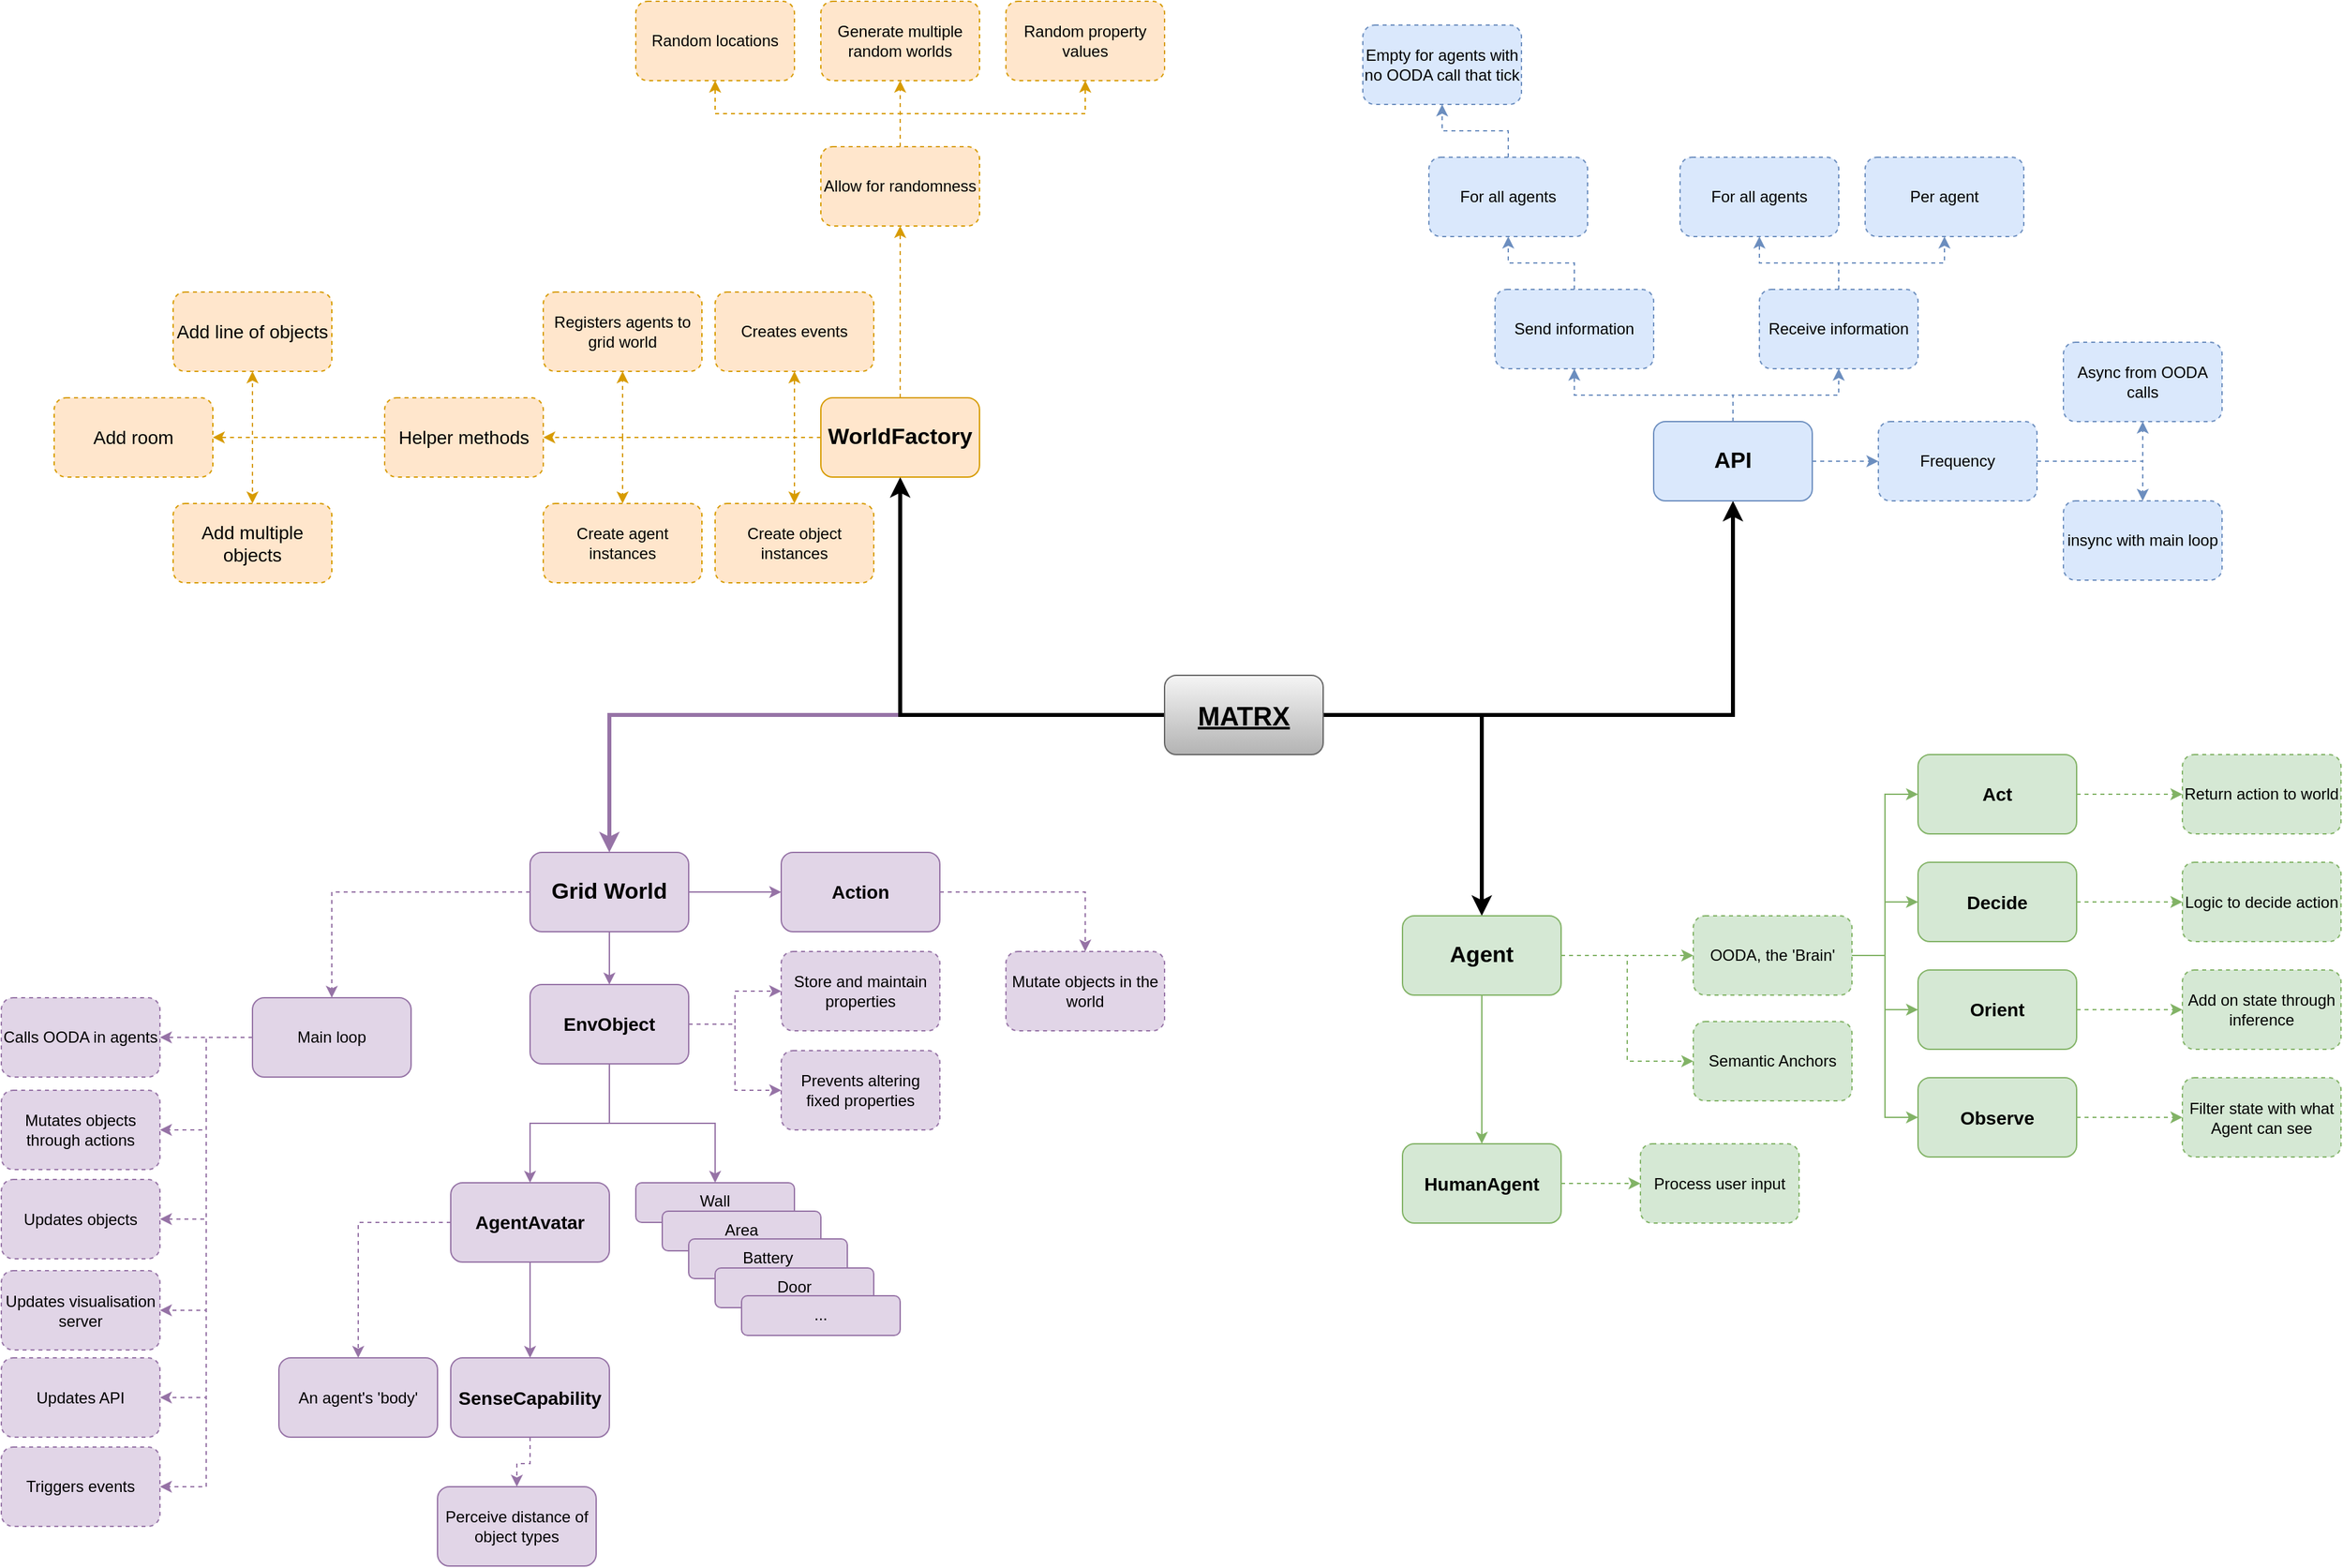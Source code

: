 <mxfile version="10.7.7" type="device"><diagram id="8taYnXCPpmtpU8FPt8AJ" name="Pagina-1"><mxGraphModel dx="3160" dy="2038" grid="1" gridSize="10" guides="1" tooltips="1" connect="1" arrows="1" fold="1" page="1" pageScale="1" pageWidth="1169" pageHeight="827" math="0" shadow="0"><root><mxCell id="0"/><mxCell id="1" parent="0"/><mxCell id="jhpVk-ZRqLZCsKvaLyKO-3" value="" style="edgeStyle=orthogonalEdgeStyle;rounded=0;orthogonalLoop=1;jettySize=auto;html=1;strokeWidth=3;exitX=1;exitY=0.5;exitDx=0;exitDy=0;" edge="1" parent="1" source="jhpVk-ZRqLZCsKvaLyKO-1" target="jhpVk-ZRqLZCsKvaLyKO-2"><mxGeometry relative="1" as="geometry"><mxPoint x="640" y="420" as="sourcePoint"/></mxGeometry></mxCell><mxCell id="jhpVk-ZRqLZCsKvaLyKO-5" value="" style="edgeStyle=orthogonalEdgeStyle;rounded=0;orthogonalLoop=1;jettySize=auto;html=1;fillColor=#d5e8d4;strokeColor=#000000;strokeWidth=3;exitX=1;exitY=0.5;exitDx=0;exitDy=0;" edge="1" parent="1" source="jhpVk-ZRqLZCsKvaLyKO-1" target="jhpVk-ZRqLZCsKvaLyKO-4"><mxGeometry relative="1" as="geometry"><mxPoint x="640" y="420" as="sourcePoint"/></mxGeometry></mxCell><mxCell id="jhpVk-ZRqLZCsKvaLyKO-7" value="" style="edgeStyle=orthogonalEdgeStyle;rounded=0;orthogonalLoop=1;jettySize=auto;html=1;strokeWidth=3;fillColor=#e1d5e7;strokeColor=#9673a6;" edge="1" parent="1" source="jhpVk-ZRqLZCsKvaLyKO-1" target="jhpVk-ZRqLZCsKvaLyKO-6"><mxGeometry relative="1" as="geometry"/></mxCell><mxCell id="jhpVk-ZRqLZCsKvaLyKO-9" value="" style="edgeStyle=orthogonalEdgeStyle;rounded=0;orthogonalLoop=1;jettySize=auto;html=1;strokeColor=#000000;strokeWidth=3;" edge="1" parent="1" source="jhpVk-ZRqLZCsKvaLyKO-1" target="jhpVk-ZRqLZCsKvaLyKO-8"><mxGeometry relative="1" as="geometry"/></mxCell><mxCell id="jhpVk-ZRqLZCsKvaLyKO-1" value="MATRX" style="rounded=1;whiteSpace=wrap;html=1;fillColor=#f5f5f5;strokeColor=#666666;fontStyle=5;fontSize=20;gradientColor=#b3b3b3;" vertex="1" parent="1"><mxGeometry x="490" y="390" width="120" height="60" as="geometry"/></mxCell><mxCell id="jhpVk-ZRqLZCsKvaLyKO-87" value="" style="edgeStyle=orthogonalEdgeStyle;rounded=0;orthogonalLoop=1;jettySize=auto;html=1;dashed=1;strokeColor=#d79b00;fillColor=#ffe6cc;" edge="1" parent="1" source="jhpVk-ZRqLZCsKvaLyKO-8" target="jhpVk-ZRqLZCsKvaLyKO-86"><mxGeometry relative="1" as="geometry"/></mxCell><mxCell id="jhpVk-ZRqLZCsKvaLyKO-103" value="" style="edgeStyle=orthogonalEdgeStyle;rounded=0;orthogonalLoop=1;jettySize=auto;html=1;dashed=1;strokeColor=#d79b00;exitX=0;exitY=0.5;exitDx=0;exitDy=0;fillColor=#ffe6cc;" edge="1" parent="1" source="jhpVk-ZRqLZCsKvaLyKO-8" target="jhpVk-ZRqLZCsKvaLyKO-102"><mxGeometry relative="1" as="geometry"/></mxCell><mxCell id="jhpVk-ZRqLZCsKvaLyKO-105" value="" style="edgeStyle=orthogonalEdgeStyle;rounded=0;orthogonalLoop=1;jettySize=auto;html=1;dashed=1;strokeColor=#d79b00;exitX=0;exitY=0.5;exitDx=0;exitDy=0;entryX=0.5;entryY=1;entryDx=0;entryDy=0;fillColor=#ffe6cc;" edge="1" parent="1" source="jhpVk-ZRqLZCsKvaLyKO-8" target="jhpVk-ZRqLZCsKvaLyKO-104"><mxGeometry relative="1" as="geometry"><mxPoint x="140" y="180" as="targetPoint"/></mxGeometry></mxCell><mxCell id="jhpVk-ZRqLZCsKvaLyKO-107" value="" style="edgeStyle=orthogonalEdgeStyle;rounded=0;orthogonalLoop=1;jettySize=auto;html=1;dashed=1;strokeColor=#d79b00;fillColor=#ffe6cc;" edge="1" parent="1" source="jhpVk-ZRqLZCsKvaLyKO-8" target="jhpVk-ZRqLZCsKvaLyKO-106"><mxGeometry relative="1" as="geometry"/></mxCell><mxCell id="jhpVk-ZRqLZCsKvaLyKO-115" value="" style="edgeStyle=orthogonalEdgeStyle;rounded=0;orthogonalLoop=1;jettySize=auto;html=1;dashed=1;strokeColor=#d79b00;fontSize=12;fillColor=#ffe6cc;" edge="1" parent="1" source="jhpVk-ZRqLZCsKvaLyKO-8" target="jhpVk-ZRqLZCsKvaLyKO-114"><mxGeometry relative="1" as="geometry"/></mxCell><mxCell id="jhpVk-ZRqLZCsKvaLyKO-123" value="" style="edgeStyle=orthogonalEdgeStyle;rounded=0;orthogonalLoop=1;jettySize=auto;html=1;dashed=1;strokeColor=#d79b00;fontSize=14;fillColor=#ffe6cc;" edge="1" parent="1" source="jhpVk-ZRqLZCsKvaLyKO-8" target="jhpVk-ZRqLZCsKvaLyKO-122"><mxGeometry relative="1" as="geometry"/></mxCell><mxCell id="jhpVk-ZRqLZCsKvaLyKO-8" value="WorldFactory" style="rounded=1;whiteSpace=wrap;html=1;fillColor=#ffe6cc;strokeColor=#d79b00;fontSize=17;fontStyle=1" vertex="1" parent="1"><mxGeometry x="230" y="180" width="120" height="60" as="geometry"/></mxCell><mxCell id="jhpVk-ZRqLZCsKvaLyKO-125" value="" style="edgeStyle=orthogonalEdgeStyle;rounded=0;orthogonalLoop=1;jettySize=auto;html=1;dashed=1;strokeColor=#d79b00;fontSize=12;exitX=0.5;exitY=0;exitDx=0;exitDy=0;fillColor=#ffe6cc;" edge="1" parent="1" source="jhpVk-ZRqLZCsKvaLyKO-122" target="jhpVk-ZRqLZCsKvaLyKO-124"><mxGeometry relative="1" as="geometry"><mxPoint x="329.833" y="410" as="sourcePoint"/></mxGeometry></mxCell><mxCell id="jhpVk-ZRqLZCsKvaLyKO-127" value="" style="edgeStyle=orthogonalEdgeStyle;rounded=0;orthogonalLoop=1;jettySize=auto;html=1;dashed=1;strokeColor=#d79b00;fontSize=12;exitX=0.5;exitY=0;exitDx=0;exitDy=0;fillColor=#ffe6cc;" edge="1" parent="1" source="jhpVk-ZRqLZCsKvaLyKO-122" target="jhpVk-ZRqLZCsKvaLyKO-126"><mxGeometry relative="1" as="geometry"><mxPoint x="329.833" y="410.167" as="sourcePoint"/></mxGeometry></mxCell><mxCell id="jhpVk-ZRqLZCsKvaLyKO-129" value="" style="edgeStyle=orthogonalEdgeStyle;rounded=0;orthogonalLoop=1;jettySize=auto;html=1;dashed=1;strokeColor=#d79b00;fontSize=12;exitX=0.5;exitY=0;exitDx=0;exitDy=0;fillColor=#ffe6cc;" edge="1" parent="1" source="jhpVk-ZRqLZCsKvaLyKO-122" target="jhpVk-ZRqLZCsKvaLyKO-128"><mxGeometry relative="1" as="geometry"><mxPoint x="329.833" y="410" as="sourcePoint"/></mxGeometry></mxCell><mxCell id="jhpVk-ZRqLZCsKvaLyKO-122" value="Allow for randomness" style="rounded=1;whiteSpace=wrap;html=1;fillColor=#ffe6cc;strokeColor=#d79b00;fontSize=12;fontStyle=0;dashed=1;" vertex="1" parent="1"><mxGeometry x="230" y="-10" width="120" height="60" as="geometry"/></mxCell><mxCell id="jhpVk-ZRqLZCsKvaLyKO-128" value="Generate multiple random worlds" style="rounded=1;whiteSpace=wrap;html=1;fillColor=#ffe6cc;strokeColor=#d79b00;fontSize=12;fontStyle=0;dashed=1;" vertex="1" parent="1"><mxGeometry x="230" y="-120" width="120" height="60" as="geometry"/></mxCell><mxCell id="jhpVk-ZRqLZCsKvaLyKO-126" value="Random locations" style="rounded=1;whiteSpace=wrap;html=1;fillColor=#ffe6cc;strokeColor=#d79b00;fontSize=12;fontStyle=0;dashed=1;" vertex="1" parent="1"><mxGeometry x="90" y="-120" width="120" height="60" as="geometry"/></mxCell><mxCell id="jhpVk-ZRqLZCsKvaLyKO-124" value="Random property values" style="rounded=1;whiteSpace=wrap;html=1;fillColor=#ffe6cc;strokeColor=#d79b00;fontSize=12;fontStyle=0;dashed=1;" vertex="1" parent="1"><mxGeometry x="370" y="-120" width="120" height="60" as="geometry"/></mxCell><mxCell id="jhpVk-ZRqLZCsKvaLyKO-117" value="" style="edgeStyle=orthogonalEdgeStyle;rounded=0;orthogonalLoop=1;jettySize=auto;html=1;dashed=1;strokeColor=#d79b00;fontSize=14;fillColor=#ffe6cc;" edge="1" parent="1" source="jhpVk-ZRqLZCsKvaLyKO-114" target="jhpVk-ZRqLZCsKvaLyKO-116"><mxGeometry relative="1" as="geometry"/></mxCell><mxCell id="jhpVk-ZRqLZCsKvaLyKO-119" value="" style="edgeStyle=orthogonalEdgeStyle;rounded=0;orthogonalLoop=1;jettySize=auto;html=1;dashed=1;strokeColor=#d79b00;fontSize=14;fillColor=#ffe6cc;" edge="1" parent="1" source="jhpVk-ZRqLZCsKvaLyKO-114" target="jhpVk-ZRqLZCsKvaLyKO-118"><mxGeometry relative="1" as="geometry"/></mxCell><mxCell id="jhpVk-ZRqLZCsKvaLyKO-121" value="" style="edgeStyle=orthogonalEdgeStyle;rounded=0;orthogonalLoop=1;jettySize=auto;html=1;dashed=1;strokeColor=#d79b00;fontSize=14;fillColor=#ffe6cc;" edge="1" parent="1" source="jhpVk-ZRqLZCsKvaLyKO-114" target="jhpVk-ZRqLZCsKvaLyKO-120"><mxGeometry relative="1" as="geometry"/></mxCell><mxCell id="jhpVk-ZRqLZCsKvaLyKO-114" value="Helper methods" style="rounded=1;whiteSpace=wrap;html=1;fillColor=#ffe6cc;strokeColor=#d79b00;fontSize=14;fontStyle=0;dashed=1;" vertex="1" parent="1"><mxGeometry x="-100" y="180" width="120" height="60" as="geometry"/></mxCell><mxCell id="jhpVk-ZRqLZCsKvaLyKO-120" value="Add line of objects" style="rounded=1;whiteSpace=wrap;html=1;fillColor=#ffe6cc;strokeColor=#d79b00;fontSize=14;fontStyle=0;dashed=1;" vertex="1" parent="1"><mxGeometry x="-260" y="100" width="120" height="60" as="geometry"/></mxCell><mxCell id="jhpVk-ZRqLZCsKvaLyKO-118" value="Add multiple objects" style="rounded=1;whiteSpace=wrap;html=1;fillColor=#ffe6cc;strokeColor=#d79b00;fontSize=14;fontStyle=0;dashed=1;" vertex="1" parent="1"><mxGeometry x="-260" y="260" width="120" height="60" as="geometry"/></mxCell><mxCell id="jhpVk-ZRqLZCsKvaLyKO-116" value="Add room" style="rounded=1;whiteSpace=wrap;html=1;fillColor=#ffe6cc;strokeColor=#d79b00;fontSize=14;fontStyle=0;dashed=1;" vertex="1" parent="1"><mxGeometry x="-350" y="180" width="120" height="60" as="geometry"/></mxCell><mxCell id="jhpVk-ZRqLZCsKvaLyKO-106" value="Registers agents to grid world" style="rounded=1;whiteSpace=wrap;html=1;fillColor=#ffe6cc;strokeColor=#d79b00;dashed=1;" vertex="1" parent="1"><mxGeometry x="20" y="100" width="120" height="60" as="geometry"/></mxCell><mxCell id="jhpVk-ZRqLZCsKvaLyKO-104" value="Creates events" style="rounded=1;whiteSpace=wrap;html=1;fillColor=#ffe6cc;strokeColor=#d79b00;dashed=1;" vertex="1" parent="1"><mxGeometry x="150" y="100" width="120" height="60" as="geometry"/></mxCell><mxCell id="jhpVk-ZRqLZCsKvaLyKO-102" value="Create object instances" style="rounded=1;whiteSpace=wrap;html=1;fillColor=#ffe6cc;strokeColor=#d79b00;dashed=1;" vertex="1" parent="1"><mxGeometry x="150" y="260" width="120" height="60" as="geometry"/></mxCell><mxCell id="jhpVk-ZRqLZCsKvaLyKO-86" value="Create agent instances" style="rounded=1;whiteSpace=wrap;html=1;fillColor=#ffe6cc;strokeColor=#d79b00;dashed=1;" vertex="1" parent="1"><mxGeometry x="20" y="260" width="120" height="60" as="geometry"/></mxCell><mxCell id="jhpVk-ZRqLZCsKvaLyKO-59" value="" style="edgeStyle=orthogonalEdgeStyle;rounded=0;orthogonalLoop=1;jettySize=auto;html=1;fillColor=#e1d5e7;strokeColor=#9673a6;" edge="1" parent="1" source="jhpVk-ZRqLZCsKvaLyKO-6" target="jhpVk-ZRqLZCsKvaLyKO-58"><mxGeometry relative="1" as="geometry"/></mxCell><mxCell id="jhpVk-ZRqLZCsKvaLyKO-61" value="" style="edgeStyle=orthogonalEdgeStyle;rounded=0;orthogonalLoop=1;jettySize=auto;html=1;strokeColor=#9673a6;fillColor=#e1d5e7;" edge="1" parent="1" source="jhpVk-ZRqLZCsKvaLyKO-6" target="jhpVk-ZRqLZCsKvaLyKO-60"><mxGeometry relative="1" as="geometry"/></mxCell><mxCell id="jhpVk-ZRqLZCsKvaLyKO-89" value="" style="edgeStyle=orthogonalEdgeStyle;rounded=0;orthogonalLoop=1;jettySize=auto;html=1;dashed=1;strokeColor=#9673a6;fillColor=#e1d5e7;" edge="1" parent="1" source="jhpVk-ZRqLZCsKvaLyKO-6" target="jhpVk-ZRqLZCsKvaLyKO-88"><mxGeometry relative="1" as="geometry"/></mxCell><mxCell id="jhpVk-ZRqLZCsKvaLyKO-6" value="Grid World" style="rounded=1;whiteSpace=wrap;html=1;fillColor=#e1d5e7;strokeColor=#9673a6;fontSize=17;fontStyle=1" vertex="1" parent="1"><mxGeometry x="10" y="524" width="120" height="60" as="geometry"/></mxCell><mxCell id="jhpVk-ZRqLZCsKvaLyKO-93" value="" style="edgeStyle=orthogonalEdgeStyle;rounded=0;orthogonalLoop=1;jettySize=auto;html=1;dashed=1;strokeColor=#9673a6;entryX=1;entryY=0.5;entryDx=0;entryDy=0;fillColor=#e1d5e7;" edge="1" parent="1" source="jhpVk-ZRqLZCsKvaLyKO-88" target="jhpVk-ZRqLZCsKvaLyKO-92"><mxGeometry relative="1" as="geometry"/></mxCell><mxCell id="jhpVk-ZRqLZCsKvaLyKO-95" value="" style="edgeStyle=orthogonalEdgeStyle;rounded=0;orthogonalLoop=1;jettySize=auto;html=1;dashed=1;strokeColor=#9673a6;fillColor=#e1d5e7;" edge="1" parent="1" source="jhpVk-ZRqLZCsKvaLyKO-88" target="jhpVk-ZRqLZCsKvaLyKO-94"><mxGeometry relative="1" as="geometry"/></mxCell><mxCell id="jhpVk-ZRqLZCsKvaLyKO-97" value="" style="edgeStyle=orthogonalEdgeStyle;rounded=0;orthogonalLoop=1;jettySize=auto;html=1;dashed=1;strokeColor=#9673a6;entryX=1;entryY=0.5;entryDx=0;entryDy=0;fillColor=#e1d5e7;" edge="1" parent="1" source="jhpVk-ZRqLZCsKvaLyKO-88" target="jhpVk-ZRqLZCsKvaLyKO-96"><mxGeometry relative="1" as="geometry"/></mxCell><mxCell id="jhpVk-ZRqLZCsKvaLyKO-99" value="" style="edgeStyle=orthogonalEdgeStyle;rounded=0;orthogonalLoop=1;jettySize=auto;html=1;dashed=1;strokeColor=#9673a6;entryX=1;entryY=0.5;entryDx=0;entryDy=0;fillColor=#e1d5e7;" edge="1" parent="1" source="jhpVk-ZRqLZCsKvaLyKO-88" target="jhpVk-ZRqLZCsKvaLyKO-98"><mxGeometry relative="1" as="geometry"/></mxCell><mxCell id="jhpVk-ZRqLZCsKvaLyKO-101" value="" style="edgeStyle=orthogonalEdgeStyle;rounded=0;orthogonalLoop=1;jettySize=auto;html=1;dashed=1;strokeColor=#9673a6;entryX=1;entryY=0.5;entryDx=0;entryDy=0;fillColor=#e1d5e7;" edge="1" parent="1" source="jhpVk-ZRqLZCsKvaLyKO-88" target="jhpVk-ZRqLZCsKvaLyKO-100"><mxGeometry relative="1" as="geometry"/></mxCell><mxCell id="jhpVk-ZRqLZCsKvaLyKO-109" value="" style="edgeStyle=orthogonalEdgeStyle;rounded=0;orthogonalLoop=1;jettySize=auto;html=1;dashed=1;strokeColor=#9673a6;entryX=1;entryY=0.5;entryDx=0;entryDy=0;fillColor=#e1d5e7;" edge="1" parent="1" source="jhpVk-ZRqLZCsKvaLyKO-88" target="jhpVk-ZRqLZCsKvaLyKO-108"><mxGeometry relative="1" as="geometry"/></mxCell><mxCell id="jhpVk-ZRqLZCsKvaLyKO-88" value="Main loop" style="rounded=1;whiteSpace=wrap;html=1;fillColor=#e1d5e7;strokeColor=#9673a6;" vertex="1" parent="1"><mxGeometry x="-200" y="634" width="120" height="60" as="geometry"/></mxCell><mxCell id="jhpVk-ZRqLZCsKvaLyKO-108" value="Triggers events" style="rounded=1;whiteSpace=wrap;html=1;fillColor=#e1d5e7;strokeColor=#9673a6;dashed=1;" vertex="1" parent="1"><mxGeometry x="-390" y="974" width="120" height="60" as="geometry"/></mxCell><mxCell id="jhpVk-ZRqLZCsKvaLyKO-100" value="Mutates objects through actions" style="rounded=1;whiteSpace=wrap;html=1;fillColor=#e1d5e7;strokeColor=#9673a6;dashed=1;" vertex="1" parent="1"><mxGeometry x="-390" y="704" width="120" height="60" as="geometry"/></mxCell><mxCell id="jhpVk-ZRqLZCsKvaLyKO-98" value="Updates objects" style="rounded=1;whiteSpace=wrap;html=1;fillColor=#e1d5e7;strokeColor=#9673a6;dashed=1;" vertex="1" parent="1"><mxGeometry x="-390" y="771.5" width="120" height="60" as="geometry"/></mxCell><mxCell id="jhpVk-ZRqLZCsKvaLyKO-96" value="Updates visualisation server" style="rounded=1;whiteSpace=wrap;html=1;fillColor=#e1d5e7;strokeColor=#9673a6;dashed=1;" vertex="1" parent="1"><mxGeometry x="-390" y="840.5" width="120" height="60" as="geometry"/></mxCell><mxCell id="jhpVk-ZRqLZCsKvaLyKO-94" value="Calls OODA in agents" style="rounded=1;whiteSpace=wrap;html=1;fillColor=#e1d5e7;strokeColor=#9673a6;dashed=1;" vertex="1" parent="1"><mxGeometry x="-390" y="634" width="120" height="60" as="geometry"/></mxCell><mxCell id="jhpVk-ZRqLZCsKvaLyKO-92" value="Updates API" style="rounded=1;whiteSpace=wrap;html=1;fillColor=#e1d5e7;strokeColor=#9673a6;dashed=1;" vertex="1" parent="1"><mxGeometry x="-390" y="906.5" width="120" height="60" as="geometry"/></mxCell><mxCell id="jhpVk-ZRqLZCsKvaLyKO-65" value="" style="edgeStyle=orthogonalEdgeStyle;rounded=0;orthogonalLoop=1;jettySize=auto;html=1;strokeColor=#9673a6;fillColor=#e1d5e7;" edge="1" parent="1" source="jhpVk-ZRqLZCsKvaLyKO-60" target="jhpVk-ZRqLZCsKvaLyKO-64"><mxGeometry relative="1" as="geometry"/></mxCell><mxCell id="jhpVk-ZRqLZCsKvaLyKO-67" value="" style="edgeStyle=orthogonalEdgeStyle;rounded=0;orthogonalLoop=1;jettySize=auto;html=1;strokeColor=#9673a6;fillColor=#e1d5e7;" edge="1" parent="1" source="jhpVk-ZRqLZCsKvaLyKO-60" target="jhpVk-ZRqLZCsKvaLyKO-66"><mxGeometry relative="1" as="geometry"/></mxCell><mxCell id="jhpVk-ZRqLZCsKvaLyKO-78" value="" style="edgeStyle=orthogonalEdgeStyle;rounded=0;orthogonalLoop=1;jettySize=auto;html=1;strokeColor=#9673a6;dashed=1;entryX=0;entryY=0.5;entryDx=0;entryDy=0;fillColor=#e1d5e7;" edge="1" parent="1" source="jhpVk-ZRqLZCsKvaLyKO-60" target="jhpVk-ZRqLZCsKvaLyKO-77"><mxGeometry relative="1" as="geometry"/></mxCell><mxCell id="jhpVk-ZRqLZCsKvaLyKO-80" value="" style="edgeStyle=orthogonalEdgeStyle;rounded=0;orthogonalLoop=1;jettySize=auto;html=1;strokeColor=#9673a6;dashed=1;fillColor=#e1d5e7;" edge="1" parent="1" source="jhpVk-ZRqLZCsKvaLyKO-60" target="jhpVk-ZRqLZCsKvaLyKO-79"><mxGeometry relative="1" as="geometry"/></mxCell><mxCell id="jhpVk-ZRqLZCsKvaLyKO-60" value="EnvObject" style="rounded=1;whiteSpace=wrap;html=1;fillColor=#e1d5e7;strokeColor=#9673a6;fontStyle=1;fontSize=14;" vertex="1" parent="1"><mxGeometry x="10" y="624" width="120" height="60" as="geometry"/></mxCell><mxCell id="jhpVk-ZRqLZCsKvaLyKO-79" value="Store and maintain properties" style="rounded=1;whiteSpace=wrap;html=1;fillColor=#e1d5e7;strokeColor=#9673a6;dashed=1;" vertex="1" parent="1"><mxGeometry x="200" y="599" width="120" height="60" as="geometry"/></mxCell><mxCell id="jhpVk-ZRqLZCsKvaLyKO-77" value="Prevents altering fixed properties" style="rounded=1;whiteSpace=wrap;html=1;fillColor=#e1d5e7;strokeColor=#9673a6;dashed=1;" vertex="1" parent="1"><mxGeometry x="200" y="674" width="120" height="60" as="geometry"/></mxCell><mxCell id="jhpVk-ZRqLZCsKvaLyKO-75" value="" style="edgeStyle=orthogonalEdgeStyle;rounded=0;orthogonalLoop=1;jettySize=auto;html=1;strokeColor=#9673a6;dashed=1;fillColor=#e1d5e7;exitX=0;exitY=0.5;exitDx=0;exitDy=0;" edge="1" parent="1" source="jhpVk-ZRqLZCsKvaLyKO-64" target="jhpVk-ZRqLZCsKvaLyKO-74"><mxGeometry relative="1" as="geometry"/></mxCell><mxCell id="jhpVk-ZRqLZCsKvaLyKO-64" value="AgentAvatar" style="rounded=1;whiteSpace=wrap;html=1;fillColor=#e1d5e7;strokeColor=#9673a6;fontStyle=1;fontSize=14;" vertex="1" parent="1"><mxGeometry x="-50" y="774" width="120" height="60" as="geometry"/></mxCell><mxCell id="jhpVk-ZRqLZCsKvaLyKO-74" value="An agent's 'body'" style="rounded=1;whiteSpace=wrap;html=1;fillColor=#e1d5e7;strokeColor=#9673a6;" vertex="1" parent="1"><mxGeometry x="-180" y="906.5" width="120" height="60" as="geometry"/></mxCell><mxCell id="jhpVk-ZRqLZCsKvaLyKO-91" value="" style="edgeStyle=orthogonalEdgeStyle;rounded=0;orthogonalLoop=1;jettySize=auto;html=1;dashed=1;strokeColor=#9673a6;fillColor=#e1d5e7;" edge="1" parent="1" source="jhpVk-ZRqLZCsKvaLyKO-58" target="jhpVk-ZRqLZCsKvaLyKO-90"><mxGeometry relative="1" as="geometry"/></mxCell><mxCell id="jhpVk-ZRqLZCsKvaLyKO-58" value="Action" style="rounded=1;whiteSpace=wrap;html=1;fillColor=#e1d5e7;strokeColor=#9673a6;fontStyle=1;fontSize=14;" vertex="1" parent="1"><mxGeometry x="200" y="524" width="120" height="60" as="geometry"/></mxCell><mxCell id="jhpVk-ZRqLZCsKvaLyKO-90" value="Mutate objects in the world" style="rounded=1;whiteSpace=wrap;html=1;fillColor=#e1d5e7;strokeColor=#9673a6;dashed=1;" vertex="1" parent="1"><mxGeometry x="370" y="599" width="120" height="60" as="geometry"/></mxCell><mxCell id="jhpVk-ZRqLZCsKvaLyKO-27" value="" style="edgeStyle=orthogonalEdgeStyle;rounded=0;orthogonalLoop=1;jettySize=auto;html=1;fillColor=#d5e8d4;strokeColor=#82b366;" edge="1" parent="1" source="jhpVk-ZRqLZCsKvaLyKO-4" target="jhpVk-ZRqLZCsKvaLyKO-26"><mxGeometry relative="1" as="geometry"/></mxCell><mxCell id="jhpVk-ZRqLZCsKvaLyKO-29" value="" style="edgeStyle=orthogonalEdgeStyle;rounded=0;orthogonalLoop=1;jettySize=auto;html=1;fillColor=#d5e8d4;strokeColor=#82b366;dashed=1;entryX=0;entryY=0.5;entryDx=0;entryDy=0;" edge="1" parent="1" source="jhpVk-ZRqLZCsKvaLyKO-4" target="jhpVk-ZRqLZCsKvaLyKO-32"><mxGeometry relative="1" as="geometry"><mxPoint x="610" y="752" as="targetPoint"/></mxGeometry></mxCell><mxCell id="jhpVk-ZRqLZCsKvaLyKO-52" value="" style="edgeStyle=orthogonalEdgeStyle;rounded=0;orthogonalLoop=1;jettySize=auto;html=1;fillColor=#d5e8d4;strokeColor=#82b366;dashed=1;entryX=0;entryY=0.5;entryDx=0;entryDy=0;" edge="1" parent="1" source="jhpVk-ZRqLZCsKvaLyKO-4" target="jhpVk-ZRqLZCsKvaLyKO-51"><mxGeometry relative="1" as="geometry"/></mxCell><mxCell id="jhpVk-ZRqLZCsKvaLyKO-111" value="" style="edgeStyle=orthogonalEdgeStyle;rounded=0;orthogonalLoop=1;jettySize=auto;html=1;strokeColor=#9673a6;fontSize=20;fillColor=#e1d5e7;exitX=0.5;exitY=1;exitDx=0;exitDy=0;" edge="1" parent="1" source="jhpVk-ZRqLZCsKvaLyKO-64" target="jhpVk-ZRqLZCsKvaLyKO-110"><mxGeometry relative="1" as="geometry"/></mxCell><mxCell id="jhpVk-ZRqLZCsKvaLyKO-4" value="Agent" style="rounded=1;whiteSpace=wrap;html=1;fillColor=#d5e8d4;strokeColor=#82b366;fontSize=17;fontStyle=1" vertex="1" parent="1"><mxGeometry x="670" y="572" width="120" height="60" as="geometry"/></mxCell><mxCell id="jhpVk-ZRqLZCsKvaLyKO-113" value="" style="edgeStyle=orthogonalEdgeStyle;rounded=0;orthogonalLoop=1;jettySize=auto;html=1;strokeColor=#9673a6;fontSize=14;fillColor=#e1d5e7;dashed=1;" edge="1" parent="1" source="jhpVk-ZRqLZCsKvaLyKO-110" target="jhpVk-ZRqLZCsKvaLyKO-112"><mxGeometry relative="1" as="geometry"/></mxCell><mxCell id="jhpVk-ZRqLZCsKvaLyKO-110" value="SenseCapability" style="rounded=1;whiteSpace=wrap;html=1;fillColor=#e1d5e7;strokeColor=#9673a6;fontSize=14;fontStyle=1" vertex="1" parent="1"><mxGeometry x="-50" y="906.5" width="120" height="60" as="geometry"/></mxCell><mxCell id="jhpVk-ZRqLZCsKvaLyKO-112" value="Perceive distance of object types" style="rounded=1;whiteSpace=wrap;html=1;fillColor=#e1d5e7;strokeColor=#9673a6;fontSize=12;fontStyle=0" vertex="1" parent="1"><mxGeometry x="-60" y="1004" width="120" height="60" as="geometry"/></mxCell><mxCell id="jhpVk-ZRqLZCsKvaLyKO-51" value="Semantic Anchors" style="rounded=1;whiteSpace=wrap;html=1;fillColor=#d5e8d4;strokeColor=#82b366;dashed=1;" vertex="1" parent="1"><mxGeometry x="890" y="652" width="120" height="60" as="geometry"/></mxCell><mxCell id="jhpVk-ZRqLZCsKvaLyKO-35" value="" style="edgeStyle=orthogonalEdgeStyle;rounded=0;orthogonalLoop=1;jettySize=auto;html=1;fillColor=#d5e8d4;strokeColor=#82b366;entryX=0;entryY=0.5;entryDx=0;entryDy=0;" edge="1" parent="1" source="jhpVk-ZRqLZCsKvaLyKO-32" target="jhpVk-ZRqLZCsKvaLyKO-34"><mxGeometry relative="1" as="geometry"/></mxCell><mxCell id="jhpVk-ZRqLZCsKvaLyKO-37" value="" style="edgeStyle=orthogonalEdgeStyle;rounded=0;orthogonalLoop=1;jettySize=auto;html=1;fillColor=#d5e8d4;strokeColor=#82b366;entryX=0;entryY=0.5;entryDx=0;entryDy=0;" edge="1" parent="1" source="jhpVk-ZRqLZCsKvaLyKO-32" target="jhpVk-ZRqLZCsKvaLyKO-36"><mxGeometry relative="1" as="geometry"/></mxCell><mxCell id="jhpVk-ZRqLZCsKvaLyKO-39" value="" style="edgeStyle=orthogonalEdgeStyle;rounded=0;orthogonalLoop=1;jettySize=auto;html=1;fillColor=#d5e8d4;strokeColor=#82b366;" edge="1" parent="1" source="jhpVk-ZRqLZCsKvaLyKO-32" target="jhpVk-ZRqLZCsKvaLyKO-38"><mxGeometry relative="1" as="geometry"/></mxCell><mxCell id="jhpVk-ZRqLZCsKvaLyKO-41" value="" style="edgeStyle=orthogonalEdgeStyle;rounded=0;orthogonalLoop=1;jettySize=auto;html=1;fillColor=#d5e8d4;strokeColor=#82b366;entryX=0;entryY=0.5;entryDx=0;entryDy=0;" edge="1" parent="1" source="jhpVk-ZRqLZCsKvaLyKO-32" target="jhpVk-ZRqLZCsKvaLyKO-40"><mxGeometry relative="1" as="geometry"/></mxCell><mxCell id="jhpVk-ZRqLZCsKvaLyKO-32" value="OODA, the 'Brain'" style="rounded=1;whiteSpace=wrap;html=1;fillColor=#d5e8d4;strokeColor=#82b366;dashed=1;" vertex="1" parent="1"><mxGeometry x="890" y="572" width="120" height="60" as="geometry"/></mxCell><mxCell id="jhpVk-ZRqLZCsKvaLyKO-49" value="" style="edgeStyle=orthogonalEdgeStyle;rounded=0;orthogonalLoop=1;jettySize=auto;html=1;fillColor=#d5e8d4;strokeColor=#82b366;dashed=1;" edge="1" parent="1" source="jhpVk-ZRqLZCsKvaLyKO-40" target="jhpVk-ZRqLZCsKvaLyKO-48"><mxGeometry relative="1" as="geometry"/></mxCell><mxCell id="jhpVk-ZRqLZCsKvaLyKO-40" value="Act" style="rounded=1;whiteSpace=wrap;html=1;fillColor=#d5e8d4;strokeColor=#82b366;fontStyle=1;fontSize=14;" vertex="1" parent="1"><mxGeometry x="1060" y="450" width="120" height="60" as="geometry"/></mxCell><mxCell id="jhpVk-ZRqLZCsKvaLyKO-48" value="Return action to world" style="rounded=1;whiteSpace=wrap;html=1;fillColor=#d5e8d4;strokeColor=#82b366;dashed=1;" vertex="1" parent="1"><mxGeometry x="1260" y="450" width="120" height="60" as="geometry"/></mxCell><mxCell id="jhpVk-ZRqLZCsKvaLyKO-47" value="" style="edgeStyle=orthogonalEdgeStyle;rounded=0;orthogonalLoop=1;jettySize=auto;html=1;fillColor=#d5e8d4;strokeColor=#82b366;dashed=1;" edge="1" parent="1" source="jhpVk-ZRqLZCsKvaLyKO-38" target="jhpVk-ZRqLZCsKvaLyKO-46"><mxGeometry relative="1" as="geometry"/></mxCell><mxCell id="jhpVk-ZRqLZCsKvaLyKO-38" value="Decide" style="rounded=1;whiteSpace=wrap;html=1;fillColor=#d5e8d4;strokeColor=#82b366;fontStyle=1;fontSize=14;" vertex="1" parent="1"><mxGeometry x="1060" y="531.5" width="120" height="60" as="geometry"/></mxCell><mxCell id="jhpVk-ZRqLZCsKvaLyKO-46" value="Logic to decide action" style="rounded=1;whiteSpace=wrap;html=1;fillColor=#d5e8d4;strokeColor=#82b366;dashed=1;" vertex="1" parent="1"><mxGeometry x="1260" y="531.5" width="120" height="60" as="geometry"/></mxCell><mxCell id="jhpVk-ZRqLZCsKvaLyKO-45" value="" style="edgeStyle=orthogonalEdgeStyle;rounded=0;orthogonalLoop=1;jettySize=auto;html=1;fillColor=#d5e8d4;strokeColor=#82b366;dashed=1;" edge="1" parent="1" source="jhpVk-ZRqLZCsKvaLyKO-36" target="jhpVk-ZRqLZCsKvaLyKO-44"><mxGeometry relative="1" as="geometry"/></mxCell><mxCell id="jhpVk-ZRqLZCsKvaLyKO-36" value="Orient" style="rounded=1;whiteSpace=wrap;html=1;fillColor=#d5e8d4;strokeColor=#82b366;fontStyle=1;fontSize=14;" vertex="1" parent="1"><mxGeometry x="1060" y="613" width="120" height="60" as="geometry"/></mxCell><mxCell id="jhpVk-ZRqLZCsKvaLyKO-44" value="Add on state through inference" style="rounded=1;whiteSpace=wrap;html=1;fillColor=#d5e8d4;strokeColor=#82b366;dashed=1;" vertex="1" parent="1"><mxGeometry x="1260" y="613" width="120" height="60" as="geometry"/></mxCell><mxCell id="jhpVk-ZRqLZCsKvaLyKO-43" value="" style="edgeStyle=orthogonalEdgeStyle;rounded=0;orthogonalLoop=1;jettySize=auto;html=1;fillColor=#d5e8d4;strokeColor=#82b366;dashed=1;" edge="1" parent="1" source="jhpVk-ZRqLZCsKvaLyKO-34" target="jhpVk-ZRqLZCsKvaLyKO-42"><mxGeometry relative="1" as="geometry"/></mxCell><mxCell id="jhpVk-ZRqLZCsKvaLyKO-34" value="Observe" style="rounded=1;whiteSpace=wrap;html=1;fillColor=#d5e8d4;strokeColor=#82b366;fontStyle=1;fontSize=14;" vertex="1" parent="1"><mxGeometry x="1060" y="694.5" width="120" height="60" as="geometry"/></mxCell><mxCell id="jhpVk-ZRqLZCsKvaLyKO-42" value="Filter state with what Agent can see" style="rounded=1;whiteSpace=wrap;html=1;fillColor=#d5e8d4;strokeColor=#82b366;dashed=1;" vertex="1" parent="1"><mxGeometry x="1260" y="694.5" width="120" height="60" as="geometry"/></mxCell><mxCell id="jhpVk-ZRqLZCsKvaLyKO-31" value="" style="edgeStyle=orthogonalEdgeStyle;rounded=0;orthogonalLoop=1;jettySize=auto;html=1;fillColor=#d5e8d4;strokeColor=#82b366;dashed=1;" edge="1" parent="1" source="jhpVk-ZRqLZCsKvaLyKO-26" target="jhpVk-ZRqLZCsKvaLyKO-30"><mxGeometry relative="1" as="geometry"/></mxCell><mxCell id="jhpVk-ZRqLZCsKvaLyKO-26" value="HumanAgent" style="rounded=1;whiteSpace=wrap;html=1;fillColor=#d5e8d4;strokeColor=#82b366;fontStyle=1;fontSize=14;" vertex="1" parent="1"><mxGeometry x="670" y="744.5" width="120" height="60" as="geometry"/></mxCell><mxCell id="jhpVk-ZRqLZCsKvaLyKO-30" value="Process user input" style="rounded=1;whiteSpace=wrap;html=1;fillColor=#d5e8d4;strokeColor=#82b366;dashed=1;" vertex="1" parent="1"><mxGeometry x="850" y="744.5" width="120" height="60" as="geometry"/></mxCell><mxCell id="jhpVk-ZRqLZCsKvaLyKO-11" value="" style="edgeStyle=orthogonalEdgeStyle;rounded=0;orthogonalLoop=1;jettySize=auto;html=1;fillColor=#dae8fc;strokeColor=#6c8ebf;dashed=1;" edge="1" parent="1" source="jhpVk-ZRqLZCsKvaLyKO-2" target="jhpVk-ZRqLZCsKvaLyKO-10"><mxGeometry relative="1" as="geometry"/></mxCell><mxCell id="jhpVk-ZRqLZCsKvaLyKO-13" value="" style="edgeStyle=orthogonalEdgeStyle;rounded=0;orthogonalLoop=1;jettySize=auto;html=1;fillColor=#dae8fc;strokeColor=#6c8ebf;dashed=1;exitX=0.5;exitY=0;exitDx=0;exitDy=0;" edge="1" parent="1" source="jhpVk-ZRqLZCsKvaLyKO-2" target="jhpVk-ZRqLZCsKvaLyKO-12"><mxGeometry relative="1" as="geometry"><mxPoint x="920" y="228.167" as="sourcePoint"/></mxGeometry></mxCell><mxCell id="jhpVk-ZRqLZCsKvaLyKO-23" value="" style="edgeStyle=orthogonalEdgeStyle;rounded=0;orthogonalLoop=1;jettySize=auto;html=1;exitX=1;exitY=0.5;exitDx=0;exitDy=0;fillColor=#dae8fc;strokeColor=#6c8ebf;dashed=1;entryX=0.5;entryY=1;entryDx=0;entryDy=0;" edge="1" parent="1" source="jhpVk-ZRqLZCsKvaLyKO-56" target="jhpVk-ZRqLZCsKvaLyKO-22"><mxGeometry relative="1" as="geometry"/></mxCell><mxCell id="jhpVk-ZRqLZCsKvaLyKO-57" value="" style="edgeStyle=orthogonalEdgeStyle;rounded=0;orthogonalLoop=1;jettySize=auto;html=1;fillColor=#dae8fc;strokeColor=#6c8ebf;dashed=1;" edge="1" parent="1" source="jhpVk-ZRqLZCsKvaLyKO-2" target="jhpVk-ZRqLZCsKvaLyKO-56"><mxGeometry relative="1" as="geometry"/></mxCell><mxCell id="jhpVk-ZRqLZCsKvaLyKO-2" value="API" style="rounded=1;whiteSpace=wrap;html=1;fillColor=#dae8fc;strokeColor=#6c8ebf;fontSize=17;fontStyle=1" vertex="1" parent="1"><mxGeometry x="860" y="198" width="120" height="60" as="geometry"/></mxCell><mxCell id="jhpVk-ZRqLZCsKvaLyKO-130" style="edgeStyle=orthogonalEdgeStyle;rounded=0;orthogonalLoop=1;jettySize=auto;html=1;exitX=1;exitY=0.5;exitDx=0;exitDy=0;entryX=0.5;entryY=0;entryDx=0;entryDy=0;dashed=1;strokeColor=#6c8ebf;fontSize=12;fillColor=#dae8fc;" edge="1" parent="1" source="jhpVk-ZRqLZCsKvaLyKO-56" target="jhpVk-ZRqLZCsKvaLyKO-53"><mxGeometry relative="1" as="geometry"/></mxCell><mxCell id="jhpVk-ZRqLZCsKvaLyKO-56" value="Frequency" style="rounded=1;whiteSpace=wrap;html=1;fillColor=#dae8fc;strokeColor=#6c8ebf;dashed=1;" vertex="1" parent="1"><mxGeometry x="1030" y="198" width="120" height="60" as="geometry"/></mxCell><mxCell id="jhpVk-ZRqLZCsKvaLyKO-53" value="insync with main loop" style="rounded=1;whiteSpace=wrap;html=1;fillColor=#dae8fc;strokeColor=#6c8ebf;dashed=1;" vertex="1" parent="1"><mxGeometry x="1170" y="258" width="120" height="60" as="geometry"/></mxCell><mxCell id="jhpVk-ZRqLZCsKvaLyKO-22" value="Async from OODA calls" style="rounded=1;whiteSpace=wrap;html=1;fillColor=#dae8fc;strokeColor=#6c8ebf;dashed=1;" vertex="1" parent="1"><mxGeometry x="1170" y="138" width="120" height="60" as="geometry"/></mxCell><mxCell id="jhpVk-ZRqLZCsKvaLyKO-15" value="" style="edgeStyle=orthogonalEdgeStyle;rounded=0;orthogonalLoop=1;jettySize=auto;html=1;fillColor=#dae8fc;strokeColor=#6c8ebf;dashed=1;" edge="1" parent="1" source="jhpVk-ZRqLZCsKvaLyKO-12" target="jhpVk-ZRqLZCsKvaLyKO-14"><mxGeometry relative="1" as="geometry"/></mxCell><mxCell id="jhpVk-ZRqLZCsKvaLyKO-17" value="" style="edgeStyle=orthogonalEdgeStyle;rounded=0;orthogonalLoop=1;jettySize=auto;html=1;fillColor=#dae8fc;strokeColor=#6c8ebf;dashed=1;" edge="1" parent="1" source="jhpVk-ZRqLZCsKvaLyKO-12" target="jhpVk-ZRqLZCsKvaLyKO-16"><mxGeometry relative="1" as="geometry"/></mxCell><mxCell id="jhpVk-ZRqLZCsKvaLyKO-12" value="Receive information" style="rounded=1;whiteSpace=wrap;html=1;fillColor=#dae8fc;strokeColor=#6c8ebf;dashed=1;" vertex="1" parent="1"><mxGeometry x="940" y="98" width="120" height="60" as="geometry"/></mxCell><mxCell id="jhpVk-ZRqLZCsKvaLyKO-16" value="Per agent" style="rounded=1;whiteSpace=wrap;html=1;fillColor=#dae8fc;strokeColor=#6c8ebf;dashed=1;" vertex="1" parent="1"><mxGeometry x="1020" y="-2" width="120" height="60" as="geometry"/></mxCell><mxCell id="jhpVk-ZRqLZCsKvaLyKO-14" value="For all agents" style="rounded=1;whiteSpace=wrap;html=1;fillColor=#dae8fc;strokeColor=#6c8ebf;dashed=1;" vertex="1" parent="1"><mxGeometry x="880" y="-2" width="120" height="60" as="geometry"/></mxCell><mxCell id="jhpVk-ZRqLZCsKvaLyKO-19" value="" style="edgeStyle=orthogonalEdgeStyle;rounded=0;orthogonalLoop=1;jettySize=auto;html=1;fillColor=#dae8fc;strokeColor=#6c8ebf;dashed=1;" edge="1" parent="1" source="jhpVk-ZRqLZCsKvaLyKO-10" target="jhpVk-ZRqLZCsKvaLyKO-18"><mxGeometry relative="1" as="geometry"/></mxCell><mxCell id="jhpVk-ZRqLZCsKvaLyKO-10" value="Send information" style="rounded=1;whiteSpace=wrap;html=1;fillColor=#dae8fc;strokeColor=#6c8ebf;dashed=1;" vertex="1" parent="1"><mxGeometry x="740" y="98" width="120" height="60" as="geometry"/></mxCell><mxCell id="jhpVk-ZRqLZCsKvaLyKO-21" value="" style="edgeStyle=orthogonalEdgeStyle;rounded=0;orthogonalLoop=1;jettySize=auto;html=1;fillColor=#dae8fc;strokeColor=#6c8ebf;dashed=1;" edge="1" parent="1" source="jhpVk-ZRqLZCsKvaLyKO-18" target="jhpVk-ZRqLZCsKvaLyKO-20"><mxGeometry relative="1" as="geometry"/></mxCell><mxCell id="jhpVk-ZRqLZCsKvaLyKO-18" value="For all agents" style="rounded=1;whiteSpace=wrap;html=1;fillColor=#dae8fc;strokeColor=#6c8ebf;dashed=1;" vertex="1" parent="1"><mxGeometry x="690" y="-2" width="120" height="60" as="geometry"/></mxCell><mxCell id="jhpVk-ZRqLZCsKvaLyKO-20" value="Empty for agents with no OODA call that tick" style="rounded=1;whiteSpace=wrap;html=1;fillColor=#dae8fc;strokeColor=#6c8ebf;dashed=1;" vertex="1" parent="1"><mxGeometry x="640" y="-102" width="120" height="60" as="geometry"/></mxCell><mxCell id="jhpVk-ZRqLZCsKvaLyKO-66" value="Wall" style="rounded=1;whiteSpace=wrap;html=1;fillColor=#e1d5e7;strokeColor=#9673a6;verticalAlign=top;imageWidth=24;" vertex="1" parent="1"><mxGeometry x="90" y="774" width="120" height="30" as="geometry"/></mxCell><mxCell id="jhpVk-ZRqLZCsKvaLyKO-68" value="Area" style="rounded=1;whiteSpace=wrap;html=1;fillColor=#e1d5e7;strokeColor=#9673a6;verticalAlign=top;" vertex="1" parent="1"><mxGeometry x="110" y="795.5" width="120" height="30" as="geometry"/></mxCell><mxCell id="jhpVk-ZRqLZCsKvaLyKO-72" value="Battery" style="rounded=1;whiteSpace=wrap;html=1;fillColor=#e1d5e7;strokeColor=#9673a6;verticalAlign=top;" vertex="1" parent="1"><mxGeometry x="130" y="816.5" width="120" height="30" as="geometry"/></mxCell><mxCell id="jhpVk-ZRqLZCsKvaLyKO-82" value="Door" style="rounded=1;whiteSpace=wrap;html=1;fillColor=#e1d5e7;strokeColor=#9673a6;verticalAlign=top;" vertex="1" parent="1"><mxGeometry x="150" y="838.5" width="120" height="30" as="geometry"/></mxCell><mxCell id="jhpVk-ZRqLZCsKvaLyKO-85" value="..." style="rounded=1;whiteSpace=wrap;html=1;fillColor=#e1d5e7;strokeColor=#9673a6;verticalAlign=top;" vertex="1" parent="1"><mxGeometry x="170" y="859.5" width="120" height="30" as="geometry"/></mxCell></root></mxGraphModel></diagram></mxfile>